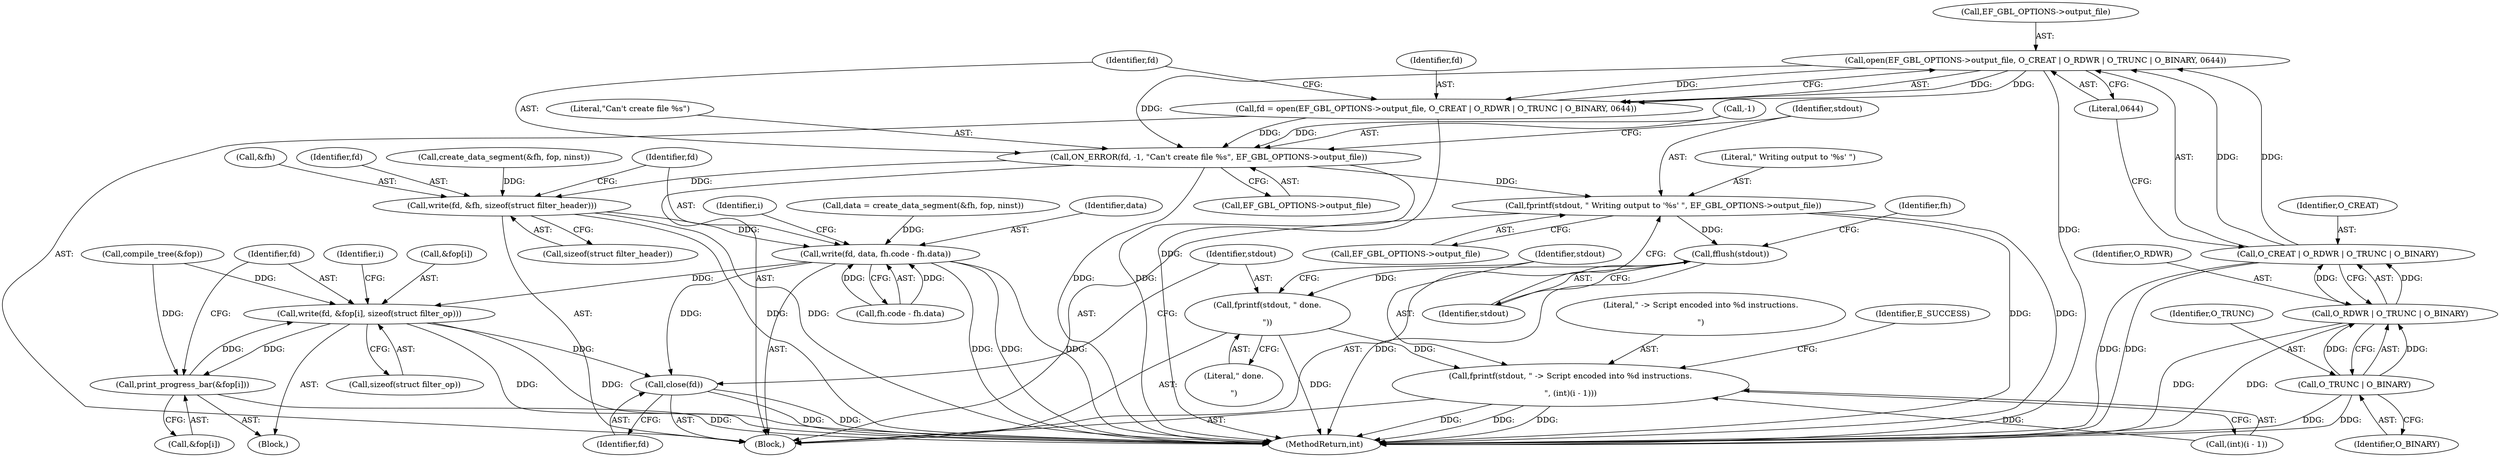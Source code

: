 digraph "0_ettercap_626dc56686f15f2dda13c48f78c2a666cb6d8506_1@API" {
"1000137" [label="(Call,open(EF_GBL_OPTIONS->output_file, O_CREAT | O_RDWR | O_TRUNC | O_BINARY, 0644))"];
"1000141" [label="(Call,O_CREAT | O_RDWR | O_TRUNC | O_BINARY)"];
"1000143" [label="(Call,O_RDWR | O_TRUNC | O_BINARY)"];
"1000145" [label="(Call,O_TRUNC | O_BINARY)"];
"1000135" [label="(Call,fd = open(EF_GBL_OPTIONS->output_file, O_CREAT | O_RDWR | O_TRUNC | O_BINARY, 0644))"];
"1000149" [label="(Call,ON_ERROR(fd, -1, \"Can't create file %s\", EF_GBL_OPTIONS->output_file))"];
"1000157" [label="(Call,fprintf(stdout, \" Writing output to \'%s\' \", EF_GBL_OPTIONS->output_file))"];
"1000163" [label="(Call,fflush(stdout))"];
"1000234" [label="(Call,fprintf(stdout, \" done.\n\n\"))"];
"1000237" [label="(Call,fprintf(stdout, \" -> Script encoded into %d instructions.\n\n\", (int)(i - 1)))"];
"1000193" [label="(Call,write(fd, &fh, sizeof(struct filter_header)))"];
"1000199" [label="(Call,write(fd, data, fh.code - fh.data))"];
"1000224" [label="(Call,write(fd, &fop[i], sizeof(struct filter_op)))"];
"1000219" [label="(Call,print_progress_bar(&fop[i]))"];
"1000232" [label="(Call,close(fd))"];
"1000238" [label="(Identifier,stdout)"];
"1000197" [label="(Call,sizeof(struct filter_header))"];
"1000164" [label="(Identifier,stdout)"];
"1000225" [label="(Identifier,fd)"];
"1000138" [label="(Call,EF_GBL_OPTIONS->output_file)"];
"1000160" [label="(Call,EF_GBL_OPTIONS->output_file)"];
"1000159" [label="(Literal,\" Writing output to \'%s\' \")"];
"1000149" [label="(Call,ON_ERROR(fd, -1, \"Can't create file %s\", EF_GBL_OPTIONS->output_file))"];
"1000239" [label="(Literal,\" -> Script encoded into %d instructions.\n\n\")"];
"1000217" [label="(Identifier,i)"];
"1000153" [label="(Literal,\"Can't create file %s\")"];
"1000141" [label="(Call,O_CREAT | O_RDWR | O_TRUNC | O_BINARY)"];
"1000195" [label="(Call,&fh)"];
"1000234" [label="(Call,fprintf(stdout, \" done.\n\n\"))"];
"1000163" [label="(Call,fflush(stdout))"];
"1000202" [label="(Call,fh.code - fh.data)"];
"1000193" [label="(Call,write(fd, &fh, sizeof(struct filter_header)))"];
"1000201" [label="(Identifier,data)"];
"1000219" [label="(Call,print_progress_bar(&fop[i]))"];
"1000194" [label="(Identifier,fd)"];
"1000218" [label="(Block,)"];
"1000236" [label="(Literal,\" done.\n\n\")"];
"1000157" [label="(Call,fprintf(stdout, \" Writing output to \'%s\' \", EF_GBL_OPTIONS->output_file))"];
"1000146" [label="(Identifier,O_TRUNC)"];
"1000144" [label="(Identifier,O_RDWR)"];
"1000136" [label="(Identifier,fd)"];
"1000150" [label="(Identifier,fd)"];
"1000224" [label="(Call,write(fd, &fop[i], sizeof(struct filter_op)))"];
"1000145" [label="(Call,O_TRUNC | O_BINARY)"];
"1000220" [label="(Call,&fop[i])"];
"1000158" [label="(Identifier,stdout)"];
"1000200" [label="(Identifier,fd)"];
"1000246" [label="(Identifier,E_SUCCESS)"];
"1000154" [label="(Call,EF_GBL_OPTIONS->output_file)"];
"1000151" [label="(Call,-1)"];
"1000240" [label="(Call,(int)(i - 1))"];
"1000167" [label="(Identifier,fh)"];
"1000188" [label="(Call,create_data_segment(&fh, fop, ninst))"];
"1000109" [label="(Block,)"];
"1000199" [label="(Call,write(fd, data, fh.code - fh.data))"];
"1000148" [label="(Literal,0644)"];
"1000211" [label="(Identifier,i)"];
"1000147" [label="(Identifier,O_BINARY)"];
"1000226" [label="(Call,&fop[i])"];
"1000142" [label="(Identifier,O_CREAT)"];
"1000237" [label="(Call,fprintf(stdout, \" -> Script encoded into %d instructions.\n\n\", (int)(i - 1)))"];
"1000233" [label="(Identifier,fd)"];
"1000143" [label="(Call,O_RDWR | O_TRUNC | O_BINARY)"];
"1000135" [label="(Call,fd = open(EF_GBL_OPTIONS->output_file, O_CREAT | O_RDWR | O_TRUNC | O_BINARY, 0644))"];
"1000230" [label="(Call,sizeof(struct filter_op))"];
"1000186" [label="(Call,data = create_data_segment(&fh, fop, ninst))"];
"1000247" [label="(MethodReturn,int)"];
"1000235" [label="(Identifier,stdout)"];
"1000118" [label="(Call,compile_tree(&fop))"];
"1000137" [label="(Call,open(EF_GBL_OPTIONS->output_file, O_CREAT | O_RDWR | O_TRUNC | O_BINARY, 0644))"];
"1000232" [label="(Call,close(fd))"];
"1000137" -> "1000135"  [label="AST: "];
"1000137" -> "1000148"  [label="CFG: "];
"1000138" -> "1000137"  [label="AST: "];
"1000141" -> "1000137"  [label="AST: "];
"1000148" -> "1000137"  [label="AST: "];
"1000135" -> "1000137"  [label="CFG: "];
"1000137" -> "1000247"  [label="DDG: "];
"1000137" -> "1000135"  [label="DDG: "];
"1000137" -> "1000135"  [label="DDG: "];
"1000137" -> "1000135"  [label="DDG: "];
"1000141" -> "1000137"  [label="DDG: "];
"1000141" -> "1000137"  [label="DDG: "];
"1000137" -> "1000149"  [label="DDG: "];
"1000141" -> "1000143"  [label="CFG: "];
"1000142" -> "1000141"  [label="AST: "];
"1000143" -> "1000141"  [label="AST: "];
"1000148" -> "1000141"  [label="CFG: "];
"1000141" -> "1000247"  [label="DDG: "];
"1000141" -> "1000247"  [label="DDG: "];
"1000143" -> "1000141"  [label="DDG: "];
"1000143" -> "1000141"  [label="DDG: "];
"1000143" -> "1000145"  [label="CFG: "];
"1000144" -> "1000143"  [label="AST: "];
"1000145" -> "1000143"  [label="AST: "];
"1000143" -> "1000247"  [label="DDG: "];
"1000143" -> "1000247"  [label="DDG: "];
"1000145" -> "1000143"  [label="DDG: "];
"1000145" -> "1000143"  [label="DDG: "];
"1000145" -> "1000147"  [label="CFG: "];
"1000146" -> "1000145"  [label="AST: "];
"1000147" -> "1000145"  [label="AST: "];
"1000145" -> "1000247"  [label="DDG: "];
"1000145" -> "1000247"  [label="DDG: "];
"1000135" -> "1000109"  [label="AST: "];
"1000136" -> "1000135"  [label="AST: "];
"1000150" -> "1000135"  [label="CFG: "];
"1000135" -> "1000247"  [label="DDG: "];
"1000135" -> "1000149"  [label="DDG: "];
"1000149" -> "1000109"  [label="AST: "];
"1000149" -> "1000154"  [label="CFG: "];
"1000150" -> "1000149"  [label="AST: "];
"1000151" -> "1000149"  [label="AST: "];
"1000153" -> "1000149"  [label="AST: "];
"1000154" -> "1000149"  [label="AST: "];
"1000158" -> "1000149"  [label="CFG: "];
"1000149" -> "1000247"  [label="DDG: "];
"1000149" -> "1000247"  [label="DDG: "];
"1000151" -> "1000149"  [label="DDG: "];
"1000149" -> "1000157"  [label="DDG: "];
"1000149" -> "1000193"  [label="DDG: "];
"1000157" -> "1000109"  [label="AST: "];
"1000157" -> "1000160"  [label="CFG: "];
"1000158" -> "1000157"  [label="AST: "];
"1000159" -> "1000157"  [label="AST: "];
"1000160" -> "1000157"  [label="AST: "];
"1000164" -> "1000157"  [label="CFG: "];
"1000157" -> "1000247"  [label="DDG: "];
"1000157" -> "1000247"  [label="DDG: "];
"1000157" -> "1000163"  [label="DDG: "];
"1000163" -> "1000109"  [label="AST: "];
"1000163" -> "1000164"  [label="CFG: "];
"1000164" -> "1000163"  [label="AST: "];
"1000167" -> "1000163"  [label="CFG: "];
"1000163" -> "1000247"  [label="DDG: "];
"1000163" -> "1000234"  [label="DDG: "];
"1000234" -> "1000109"  [label="AST: "];
"1000234" -> "1000236"  [label="CFG: "];
"1000235" -> "1000234"  [label="AST: "];
"1000236" -> "1000234"  [label="AST: "];
"1000238" -> "1000234"  [label="CFG: "];
"1000234" -> "1000247"  [label="DDG: "];
"1000234" -> "1000237"  [label="DDG: "];
"1000237" -> "1000109"  [label="AST: "];
"1000237" -> "1000240"  [label="CFG: "];
"1000238" -> "1000237"  [label="AST: "];
"1000239" -> "1000237"  [label="AST: "];
"1000240" -> "1000237"  [label="AST: "];
"1000246" -> "1000237"  [label="CFG: "];
"1000237" -> "1000247"  [label="DDG: "];
"1000237" -> "1000247"  [label="DDG: "];
"1000237" -> "1000247"  [label="DDG: "];
"1000240" -> "1000237"  [label="DDG: "];
"1000193" -> "1000109"  [label="AST: "];
"1000193" -> "1000197"  [label="CFG: "];
"1000194" -> "1000193"  [label="AST: "];
"1000195" -> "1000193"  [label="AST: "];
"1000197" -> "1000193"  [label="AST: "];
"1000200" -> "1000193"  [label="CFG: "];
"1000193" -> "1000247"  [label="DDG: "];
"1000193" -> "1000247"  [label="DDG: "];
"1000188" -> "1000193"  [label="DDG: "];
"1000193" -> "1000199"  [label="DDG: "];
"1000199" -> "1000109"  [label="AST: "];
"1000199" -> "1000202"  [label="CFG: "];
"1000200" -> "1000199"  [label="AST: "];
"1000201" -> "1000199"  [label="AST: "];
"1000202" -> "1000199"  [label="AST: "];
"1000211" -> "1000199"  [label="CFG: "];
"1000199" -> "1000247"  [label="DDG: "];
"1000199" -> "1000247"  [label="DDG: "];
"1000199" -> "1000247"  [label="DDG: "];
"1000186" -> "1000199"  [label="DDG: "];
"1000202" -> "1000199"  [label="DDG: "];
"1000202" -> "1000199"  [label="DDG: "];
"1000199" -> "1000224"  [label="DDG: "];
"1000199" -> "1000232"  [label="DDG: "];
"1000224" -> "1000218"  [label="AST: "];
"1000224" -> "1000230"  [label="CFG: "];
"1000225" -> "1000224"  [label="AST: "];
"1000226" -> "1000224"  [label="AST: "];
"1000230" -> "1000224"  [label="AST: "];
"1000217" -> "1000224"  [label="CFG: "];
"1000224" -> "1000247"  [label="DDG: "];
"1000224" -> "1000247"  [label="DDG: "];
"1000224" -> "1000219"  [label="DDG: "];
"1000219" -> "1000224"  [label="DDG: "];
"1000118" -> "1000224"  [label="DDG: "];
"1000224" -> "1000232"  [label="DDG: "];
"1000219" -> "1000218"  [label="AST: "];
"1000219" -> "1000220"  [label="CFG: "];
"1000220" -> "1000219"  [label="AST: "];
"1000225" -> "1000219"  [label="CFG: "];
"1000219" -> "1000247"  [label="DDG: "];
"1000118" -> "1000219"  [label="DDG: "];
"1000232" -> "1000109"  [label="AST: "];
"1000232" -> "1000233"  [label="CFG: "];
"1000233" -> "1000232"  [label="AST: "];
"1000235" -> "1000232"  [label="CFG: "];
"1000232" -> "1000247"  [label="DDG: "];
"1000232" -> "1000247"  [label="DDG: "];
}
